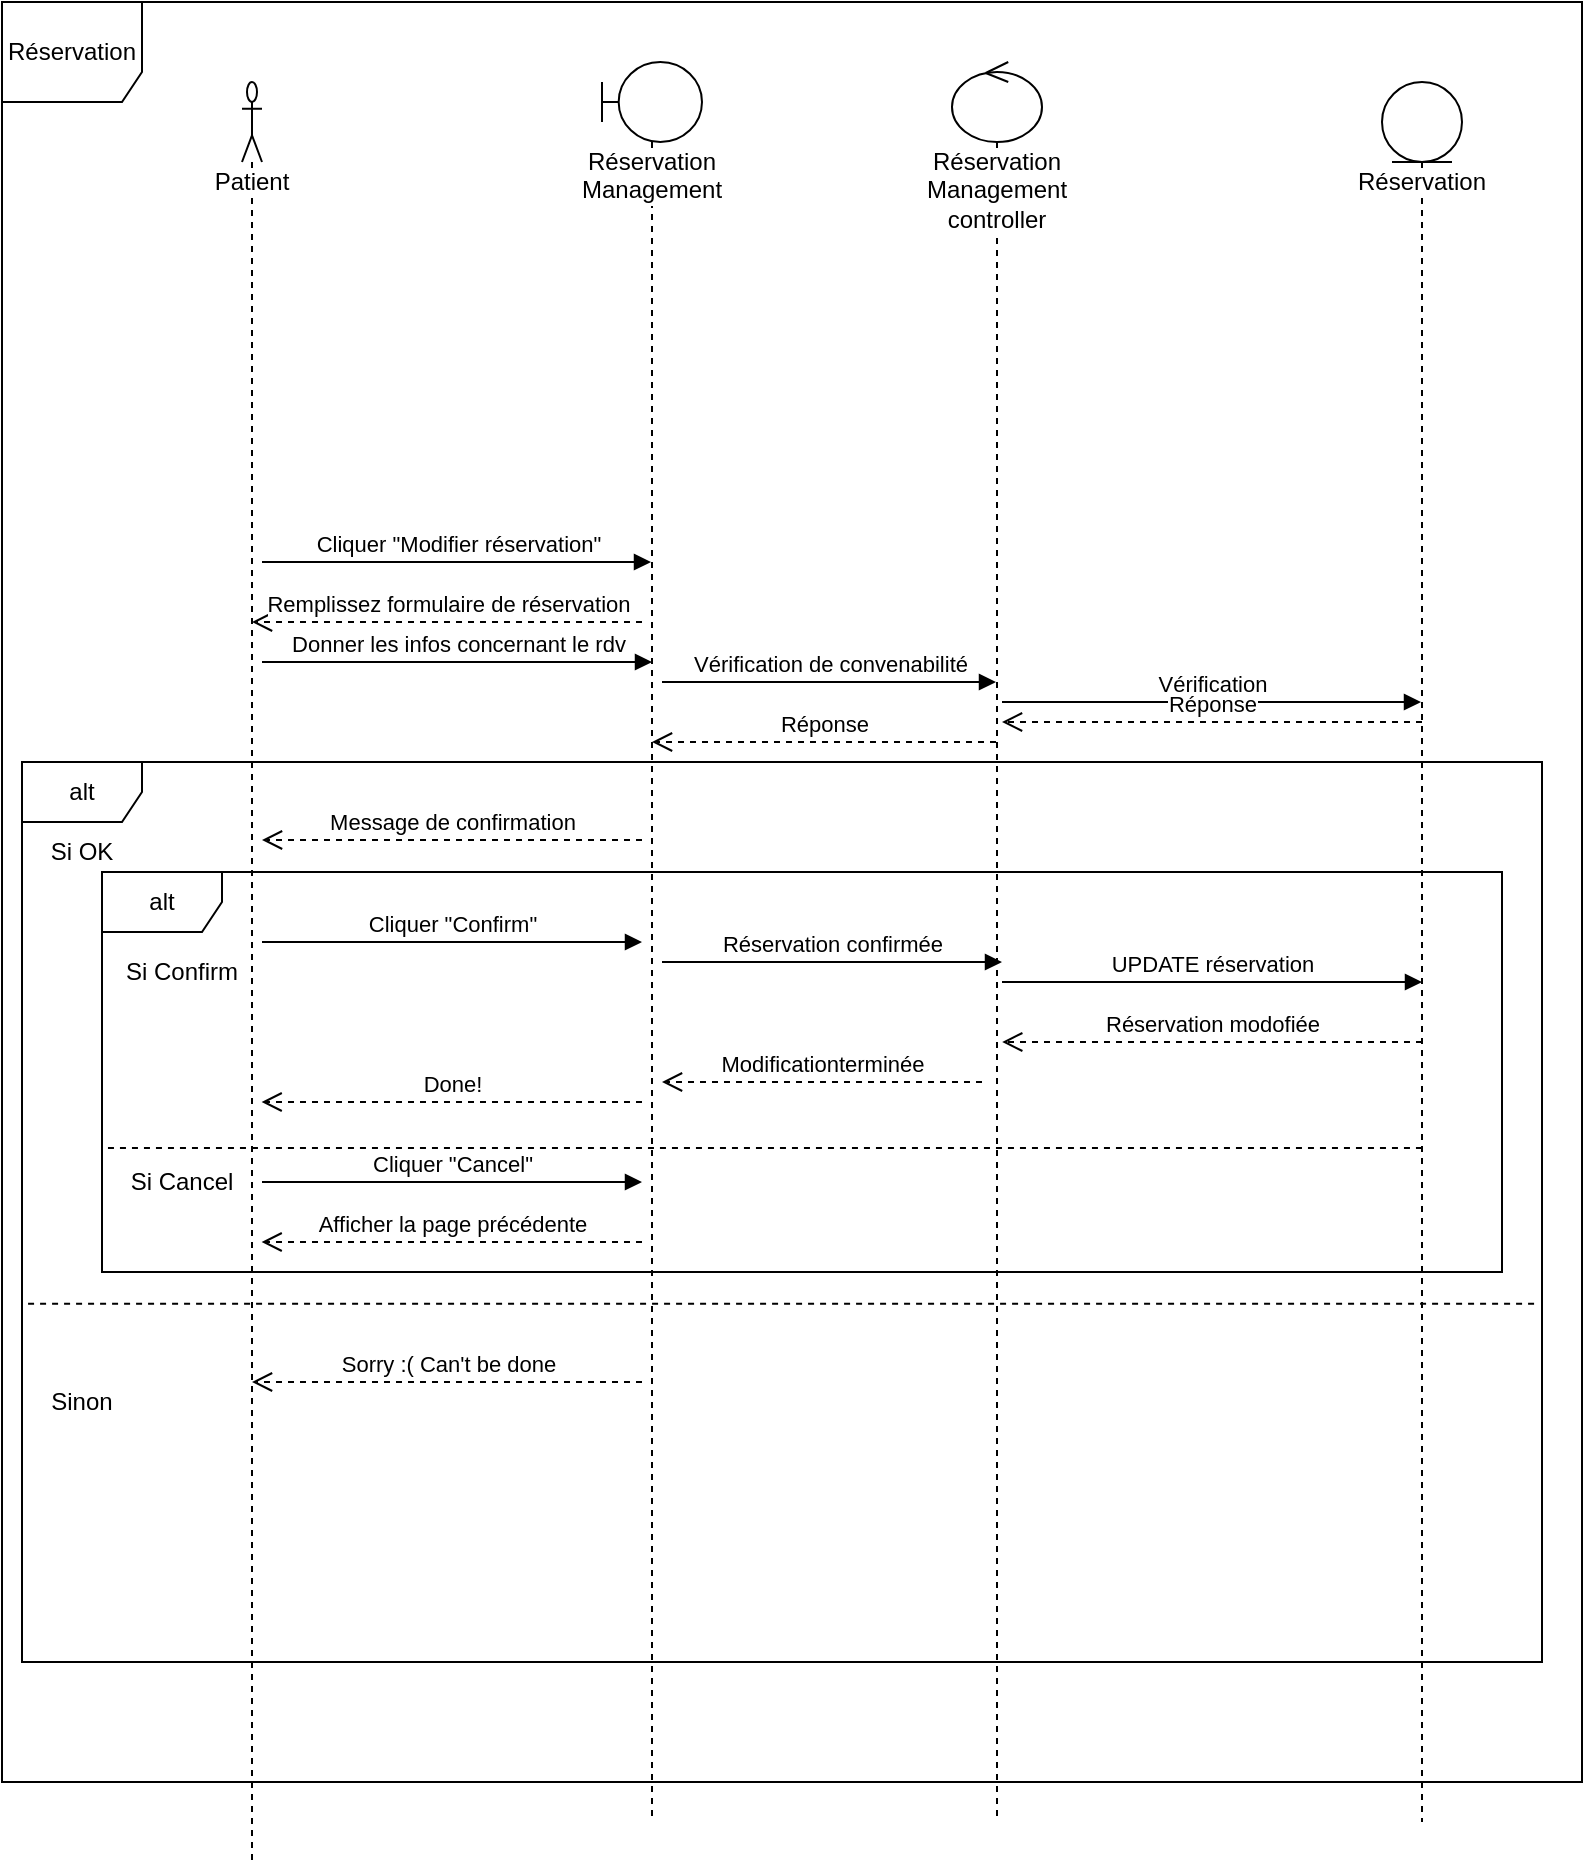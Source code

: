 <mxfile version="10.5.4" type="device"><diagram id="chPoz5LdmpBUyQcO5zTx" name="Page-1"><mxGraphModel dx="840" dy="506" grid="1" gridSize="10" guides="1" tooltips="1" connect="1" arrows="1" fold="1" page="1" pageScale="1" pageWidth="850" pageHeight="1100" math="0" shadow="0"><root><mxCell id="0"/><mxCell id="1" parent="0"/><mxCell id="Rs4aEwTWib0IYG7Q8rTW-14" value="alt" style="shape=umlFrame;whiteSpace=wrap;html=1;" parent="1" vertex="1"><mxGeometry x="50" y="705" width="700" height="200" as="geometry"/></mxCell><mxCell id="VjuR507clFlsxulzZDKX-1" value="Réservation" style="shape=umlFrame;whiteSpace=wrap;html=1;width=70;height=50;" parent="1" vertex="1"><mxGeometry y="270" width="790" height="890" as="geometry"/></mxCell><mxCell id="Rs4aEwTWib0IYG7Q8rTW-11" value="alt" style="shape=umlFrame;whiteSpace=wrap;html=1;" parent="1" vertex="1"><mxGeometry x="10" y="650" width="760" height="450" as="geometry"/></mxCell><mxCell id="2UEXE4apJw5BmhpLBmJW-8" value="Réservation Management" style="shape=umlLifeline;participant=umlBoundary;perimeter=lifelinePerimeter;whiteSpace=wrap;html=1;container=1;collapsible=0;recursiveResize=0;verticalAlign=top;spacingTop=36;labelBackgroundColor=#ffffff;outlineConnect=0;" parent="1" vertex="1"><mxGeometry x="300" y="300" width="50" height="880" as="geometry"/></mxCell><mxCell id="Rs4aEwTWib0IYG7Q8rTW-9" value="Vérification de convenabilité" style="html=1;verticalAlign=bottom;endArrow=block;" parent="2UEXE4apJw5BmhpLBmJW-8" target="2UEXE4apJw5BmhpLBmJW-10" edge="1"><mxGeometry width="80" relative="1" as="geometry"><mxPoint x="30" y="310" as="sourcePoint"/><mxPoint x="110" y="320" as="targetPoint"/></mxGeometry></mxCell><mxCell id="2UEXE4apJw5BmhpLBmJW-9" value="Patient" style="shape=umlLifeline;participant=umlActor;perimeter=lifelinePerimeter;whiteSpace=wrap;html=1;container=1;collapsible=0;recursiveResize=0;verticalAlign=top;spacingTop=36;labelBackgroundColor=#ffffff;outlineConnect=0;" parent="1" vertex="1"><mxGeometry x="120" y="310" width="10" height="890" as="geometry"/></mxCell><mxCell id="2UEXE4apJw5BmhpLBmJW-10" value="Réservation Management controller" style="shape=umlLifeline;participant=umlControl;perimeter=lifelinePerimeter;whiteSpace=wrap;html=1;container=1;collapsible=0;recursiveResize=0;verticalAlign=top;spacingTop=36;labelBackgroundColor=#ffffff;outlineConnect=0;" parent="1" vertex="1"><mxGeometry x="475" y="300" width="45" height="880" as="geometry"/></mxCell><mxCell id="4Rdxt2BwZg2ZMwaIf4f6-1" value="Vérification" style="html=1;verticalAlign=bottom;endArrow=block;" parent="2UEXE4apJw5BmhpLBmJW-10" target="2UEXE4apJw5BmhpLBmJW-11" edge="1"><mxGeometry width="80" relative="1" as="geometry"><mxPoint x="25" y="320" as="sourcePoint"/><mxPoint x="105" y="320" as="targetPoint"/></mxGeometry></mxCell><mxCell id="2UEXE4apJw5BmhpLBmJW-11" value="Réservation" style="shape=umlLifeline;participant=umlEntity;perimeter=lifelinePerimeter;whiteSpace=wrap;html=1;container=1;collapsible=0;recursiveResize=0;verticalAlign=top;spacingTop=36;labelBackgroundColor=#ffffff;outlineConnect=0;" parent="1" vertex="1"><mxGeometry x="690" y="310" width="40" height="870" as="geometry"/></mxCell><mxCell id="Rs4aEwTWib0IYG7Q8rTW-4" value="Cliquer &quot;Modifier réservation&quot;" style="html=1;verticalAlign=bottom;endArrow=block;" parent="1" target="2UEXE4apJw5BmhpLBmJW-8" edge="1"><mxGeometry width="80" relative="1" as="geometry"><mxPoint x="130" y="550" as="sourcePoint"/><mxPoint x="210" y="540" as="targetPoint"/></mxGeometry></mxCell><mxCell id="Rs4aEwTWib0IYG7Q8rTW-5" value="Remplissez formulaire de réservation" style="html=1;verticalAlign=bottom;endArrow=open;dashed=1;endSize=8;" parent="1" target="2UEXE4apJw5BmhpLBmJW-9" edge="1"><mxGeometry relative="1" as="geometry"><mxPoint x="320" y="580" as="sourcePoint"/><mxPoint x="240" y="580" as="targetPoint"/></mxGeometry></mxCell><mxCell id="Rs4aEwTWib0IYG7Q8rTW-7" value="Donner les infos concernant le rdv" style="html=1;verticalAlign=bottom;endArrow=block;" parent="1" edge="1"><mxGeometry width="80" relative="1" as="geometry"><mxPoint x="130" y="600" as="sourcePoint"/><mxPoint x="325" y="600" as="targetPoint"/></mxGeometry></mxCell><mxCell id="Rs4aEwTWib0IYG7Q8rTW-10" value="Réponse" style="html=1;verticalAlign=bottom;endArrow=open;dashed=1;endSize=8;" parent="1" source="2UEXE4apJw5BmhpLBmJW-10" target="2UEXE4apJw5BmhpLBmJW-8" edge="1"><mxGeometry relative="1" as="geometry"><mxPoint x="440" y="640" as="sourcePoint"/><mxPoint x="410" y="650" as="targetPoint"/><Array as="points"><mxPoint x="430" y="640"/></Array></mxGeometry></mxCell><mxCell id="Rs4aEwTWib0IYG7Q8rTW-13" value="Message de confirmation" style="html=1;verticalAlign=bottom;endArrow=open;dashed=1;endSize=8;" parent="1" edge="1"><mxGeometry relative="1" as="geometry"><mxPoint x="320" y="689" as="sourcePoint"/><mxPoint x="130" y="689" as="targetPoint"/></mxGeometry></mxCell><mxCell id="Rs4aEwTWib0IYG7Q8rTW-15" value="Cliquer &quot;Confirm&quot;" style="html=1;verticalAlign=bottom;endArrow=block;" parent="1" edge="1"><mxGeometry width="80" relative="1" as="geometry"><mxPoint x="130" y="740" as="sourcePoint"/><mxPoint x="320" y="740" as="targetPoint"/></mxGeometry></mxCell><mxCell id="Rs4aEwTWib0IYG7Q8rTW-16" value="Réservation confirmée" style="html=1;verticalAlign=bottom;endArrow=block;" parent="1" edge="1"><mxGeometry width="80" relative="1" as="geometry"><mxPoint x="330" y="750" as="sourcePoint"/><mxPoint x="500" y="750" as="targetPoint"/></mxGeometry></mxCell><mxCell id="Rs4aEwTWib0IYG7Q8rTW-17" value="UPDATE réservation" style="html=1;verticalAlign=bottom;endArrow=block;" parent="1" edge="1"><mxGeometry width="80" relative="1" as="geometry"><mxPoint x="500" y="760" as="sourcePoint"/><mxPoint x="710" y="760" as="targetPoint"/></mxGeometry></mxCell><mxCell id="Rs4aEwTWib0IYG7Q8rTW-18" value="Réservation modofiée" style="html=1;verticalAlign=bottom;endArrow=open;dashed=1;endSize=8;entryX=0.643;entryY=0.425;entryDx=0;entryDy=0;entryPerimeter=0;" parent="1" target="Rs4aEwTWib0IYG7Q8rTW-14" edge="1"><mxGeometry relative="1" as="geometry"><mxPoint x="710" y="790" as="sourcePoint"/><mxPoint x="630" y="790" as="targetPoint"/></mxGeometry></mxCell><mxCell id="Rs4aEwTWib0IYG7Q8rTW-19" value="Modificationterminée" style="html=1;verticalAlign=bottom;endArrow=open;dashed=1;endSize=8;entryX=0.4;entryY=0.525;entryDx=0;entryDy=0;entryPerimeter=0;" parent="1" target="Rs4aEwTWib0IYG7Q8rTW-14" edge="1"><mxGeometry relative="1" as="geometry"><mxPoint x="490" y="810" as="sourcePoint"/><mxPoint x="410" y="810" as="targetPoint"/></mxGeometry></mxCell><mxCell id="Rs4aEwTWib0IYG7Q8rTW-20" value="Done!" style="html=1;verticalAlign=bottom;endArrow=open;dashed=1;endSize=8;entryX=0.114;entryY=0.575;entryDx=0;entryDy=0;entryPerimeter=0;" parent="1" target="Rs4aEwTWib0IYG7Q8rTW-14" edge="1"><mxGeometry relative="1" as="geometry"><mxPoint x="320" y="820" as="sourcePoint"/><mxPoint x="240" y="820" as="targetPoint"/></mxGeometry></mxCell><mxCell id="Rs4aEwTWib0IYG7Q8rTW-22" value="Cliquer &quot;Cancel&quot;" style="html=1;verticalAlign=bottom;endArrow=block;" parent="1" edge="1"><mxGeometry width="80" relative="1" as="geometry"><mxPoint x="130" y="860" as="sourcePoint"/><mxPoint x="320" y="860" as="targetPoint"/></mxGeometry></mxCell><mxCell id="Rs4aEwTWib0IYG7Q8rTW-23" value="Afficher la page précédente" style="html=1;verticalAlign=bottom;endArrow=open;dashed=1;endSize=8;entryX=0.114;entryY=0.925;entryDx=0;entryDy=0;entryPerimeter=0;" parent="1" target="Rs4aEwTWib0IYG7Q8rTW-14" edge="1"><mxGeometry relative="1" as="geometry"><mxPoint x="320" y="890" as="sourcePoint"/><mxPoint x="240" y="890" as="targetPoint"/></mxGeometry></mxCell><mxCell id="Rs4aEwTWib0IYG7Q8rTW-24" value="Si OK" style="text;html=1;strokeColor=none;fillColor=none;align=center;verticalAlign=middle;whiteSpace=wrap;rounded=0;" parent="1" vertex="1"><mxGeometry x="20" y="685" width="40" height="20" as="geometry"/></mxCell><mxCell id="Rs4aEwTWib0IYG7Q8rTW-25" value="Si Confirm" style="text;html=1;strokeColor=none;fillColor=none;align=center;verticalAlign=middle;whiteSpace=wrap;rounded=0;" parent="1" vertex="1"><mxGeometry x="60" y="745" width="60" height="20" as="geometry"/></mxCell><mxCell id="Rs4aEwTWib0IYG7Q8rTW-28" value="Si Cancel" style="text;html=1;strokeColor=none;fillColor=none;align=center;verticalAlign=middle;whiteSpace=wrap;rounded=0;" parent="1" vertex="1"><mxGeometry x="60" y="850" width="60" height="20" as="geometry"/></mxCell><mxCell id="Rs4aEwTWib0IYG7Q8rTW-29" value="Sinon" style="text;html=1;strokeColor=none;fillColor=none;align=center;verticalAlign=middle;whiteSpace=wrap;rounded=0;" parent="1" vertex="1"><mxGeometry x="20" y="960" width="40" height="20" as="geometry"/></mxCell><mxCell id="Rs4aEwTWib0IYG7Q8rTW-31" value="" style="endArrow=none;dashed=1;html=1;exitX=-0.117;exitY=-0.35;exitDx=0;exitDy=0;exitPerimeter=0;" parent="1" source="Rs4aEwTWib0IYG7Q8rTW-28" target="2UEXE4apJw5BmhpLBmJW-11" edge="1"><mxGeometry width="50" height="50" relative="1" as="geometry"><mxPoint x="90" y="860" as="sourcePoint"/><mxPoint x="140" y="810" as="targetPoint"/></mxGeometry></mxCell><mxCell id="Rs4aEwTWib0IYG7Q8rTW-32" value="" style="endArrow=none;dashed=1;html=1;exitX=0.004;exitY=0.602;exitDx=0;exitDy=0;exitPerimeter=0;entryX=0.995;entryY=0.602;entryDx=0;entryDy=0;entryPerimeter=0;" parent="1" source="Rs4aEwTWib0IYG7Q8rTW-11" target="Rs4aEwTWib0IYG7Q8rTW-11" edge="1"><mxGeometry width="50" height="50" relative="1" as="geometry"><mxPoint x="60" y="940" as="sourcePoint"/><mxPoint x="110" y="890" as="targetPoint"/></mxGeometry></mxCell><mxCell id="Rs4aEwTWib0IYG7Q8rTW-33" value="Sorry :( Can't be done" style="html=1;verticalAlign=bottom;endArrow=open;dashed=1;endSize=8;" parent="1" target="2UEXE4apJw5BmhpLBmJW-9" edge="1"><mxGeometry relative="1" as="geometry"><mxPoint x="320" y="960" as="sourcePoint"/><mxPoint x="240" y="960" as="targetPoint"/></mxGeometry></mxCell><mxCell id="4Rdxt2BwZg2ZMwaIf4f6-2" value="Réponse" style="html=1;verticalAlign=bottom;endArrow=open;dashed=1;endSize=8;" parent="1" edge="1"><mxGeometry relative="1" as="geometry"><mxPoint x="710" y="630" as="sourcePoint"/><mxPoint x="500" y="630" as="targetPoint"/></mxGeometry></mxCell></root></mxGraphModel></diagram></mxfile>